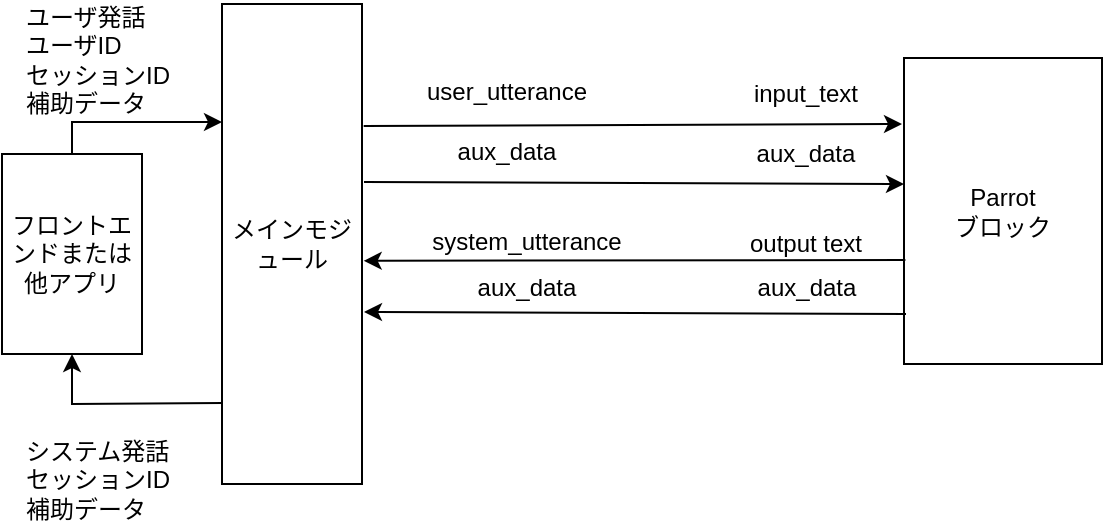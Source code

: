 <mxfile version="24.5.3" type="device">
  <diagram id="0jzvoz7xoONC1ta8vLtH" name="ページ1">
    <mxGraphModel dx="559" dy="390" grid="1" gridSize="10" guides="1" tooltips="1" connect="1" arrows="1" fold="1" page="1" pageScale="1" pageWidth="827" pageHeight="1169" math="0" shadow="0">
      <root>
        <mxCell id="0" />
        <mxCell id="1" parent="0" />
        <mxCell id="6nG_dfres4fqL1OyFaTb-1" value="メインモジュール" style="rounded=0;whiteSpace=wrap;html=1;" parent="1" vertex="1">
          <mxGeometry x="250" y="190" width="70" height="240" as="geometry" />
        </mxCell>
        <mxCell id="6nG_dfres4fqL1OyFaTb-2" value="Parrot&lt;br&gt;ブロック" style="rounded=0;whiteSpace=wrap;html=1;" parent="1" vertex="1">
          <mxGeometry x="591" y="217" width="99" height="153" as="geometry" />
        </mxCell>
        <mxCell id="6nG_dfres4fqL1OyFaTb-5" value="" style="endArrow=classic;html=1;rounded=0;exitX=1.012;exitY=0.128;exitDx=0;exitDy=0;exitPerimeter=0;" parent="1" edge="1">
          <mxGeometry width="50" height="50" relative="1" as="geometry">
            <mxPoint x="320.84" y="251.04" as="sourcePoint" />
            <mxPoint x="590" y="250" as="targetPoint" />
          </mxGeometry>
        </mxCell>
        <mxCell id="6nG_dfres4fqL1OyFaTb-6" value="" style="endArrow=classic;html=1;rounded=0;exitX=0.007;exitY=0.66;exitDx=0;exitDy=0;entryX=1.012;entryY=0.535;entryDx=0;entryDy=0;entryPerimeter=0;exitPerimeter=0;" parent="1" source="6nG_dfres4fqL1OyFaTb-2" target="6nG_dfres4fqL1OyFaTb-1" edge="1">
          <mxGeometry width="50" height="50" relative="1" as="geometry">
            <mxPoint x="321.03" y="324.18" as="sourcePoint" />
            <mxPoint x="330" y="315" as="targetPoint" />
          </mxGeometry>
        </mxCell>
        <mxCell id="6nG_dfres4fqL1OyFaTb-11" value="" style="endArrow=classic;html=1;rounded=0;exitX=0.5;exitY=0;exitDx=0;exitDy=0;" parent="1" source="7yFsLuSHQwP80PSkCyWd-15" edge="1">
          <mxGeometry width="50" height="50" relative="1" as="geometry">
            <mxPoint x="170" y="192" as="sourcePoint" />
            <mxPoint x="250" y="249" as="targetPoint" />
            <Array as="points">
              <mxPoint x="175" y="249" />
            </Array>
          </mxGeometry>
        </mxCell>
        <mxCell id="6nG_dfres4fqL1OyFaTb-12" value="" style="endArrow=classic;html=1;rounded=0;entryX=0.5;entryY=1;entryDx=0;entryDy=0;exitX=0.007;exitY=0.894;exitDx=0;exitDy=0;exitPerimeter=0;" parent="1" target="7yFsLuSHQwP80PSkCyWd-15" edge="1">
          <mxGeometry width="50" height="50" relative="1" as="geometry">
            <mxPoint x="250.49" y="389.56" as="sourcePoint" />
            <mxPoint x="170" y="531" as="targetPoint" />
            <Array as="points">
              <mxPoint x="175" y="390" />
            </Array>
          </mxGeometry>
        </mxCell>
        <mxCell id="W3RRk2SyyBqXtN76rQBY-3" value="システム発話&lt;br&gt;セッションID&lt;br&gt;補助データ" style="text;html=1;strokeColor=none;fillColor=none;align=left;verticalAlign=middle;whiteSpace=wrap;rounded=0;" parent="1" vertex="1">
          <mxGeometry x="150" y="415" width="100" height="25" as="geometry" />
        </mxCell>
        <mxCell id="iua9zefK4cCjFermVdLk-1" value="input_text" style="text;html=1;strokeColor=none;fillColor=none;align=center;verticalAlign=middle;whiteSpace=wrap;rounded=0;" parent="1" vertex="1">
          <mxGeometry x="512" y="220" width="60" height="30" as="geometry" />
        </mxCell>
        <mxCell id="iua9zefK4cCjFermVdLk-2" value="user_utterance" style="text;html=1;strokeColor=none;fillColor=none;align=center;verticalAlign=middle;whiteSpace=wrap;rounded=0;" parent="1" vertex="1">
          <mxGeometry x="350" y="222" width="85" height="23" as="geometry" />
        </mxCell>
        <mxCell id="iua9zefK4cCjFermVdLk-4" value="output text" style="text;html=1;strokeColor=none;fillColor=none;align=center;verticalAlign=middle;whiteSpace=wrap;rounded=0;" parent="1" vertex="1">
          <mxGeometry x="512" y="287.75" width="60" height="44.5" as="geometry" />
        </mxCell>
        <mxCell id="7yFsLuSHQwP80PSkCyWd-15" value="フロントエンドまたは他アプリ" style="rounded=0;whiteSpace=wrap;html=1;" parent="1" vertex="1">
          <mxGeometry x="140" y="265" width="70" height="100" as="geometry" />
        </mxCell>
        <mxCell id="7yFsLuSHQwP80PSkCyWd-17" value="ユーザ発話&lt;br&gt;ユーザID&lt;br&gt;セッションID&lt;br&gt;補助データ" style="text;html=1;strokeColor=none;fillColor=none;align=left;verticalAlign=middle;whiteSpace=wrap;rounded=0;" parent="1" vertex="1">
          <mxGeometry x="150" y="205" width="100" height="25" as="geometry" />
        </mxCell>
        <mxCell id="SJaTg1eMGeYwgWBnKDx6-2" value="" style="endArrow=classic;html=1;rounded=0;entryX=0;entryY=0.25;entryDx=0;entryDy=0;exitX=1.019;exitY=0.137;exitDx=0;exitDy=0;exitPerimeter=0;" edge="1" parent="1">
          <mxGeometry width="50" height="50" relative="1" as="geometry">
            <mxPoint x="321" y="279" as="sourcePoint" />
            <mxPoint x="591" y="280" as="targetPoint" />
          </mxGeometry>
        </mxCell>
        <mxCell id="SJaTg1eMGeYwgWBnKDx6-3" value="aux_data" style="text;html=1;strokeColor=none;fillColor=none;align=center;verticalAlign=middle;whiteSpace=wrap;rounded=0;" vertex="1" parent="1">
          <mxGeometry x="512" y="250" width="60" height="30" as="geometry" />
        </mxCell>
        <mxCell id="SJaTg1eMGeYwgWBnKDx6-4" value="aux_data" style="text;html=1;strokeColor=none;fillColor=none;align=center;verticalAlign=middle;whiteSpace=wrap;rounded=0;" vertex="1" parent="1">
          <mxGeometry x="350" y="252" width="85" height="23" as="geometry" />
        </mxCell>
        <mxCell id="SJaTg1eMGeYwgWBnKDx6-5" value="" style="endArrow=classic;html=1;rounded=0;exitX=0;exitY=0.75;exitDx=0;exitDy=0;entryX=0.999;entryY=0.293;entryDx=0;entryDy=0;entryPerimeter=0;" edge="1" parent="1">
          <mxGeometry width="50" height="50" relative="1" as="geometry">
            <mxPoint x="592" y="345" as="sourcePoint" />
            <mxPoint x="321" y="344" as="targetPoint" />
          </mxGeometry>
        </mxCell>
        <mxCell id="SJaTg1eMGeYwgWBnKDx6-11" value="aux_data" style="text;html=1;strokeColor=none;fillColor=none;align=center;verticalAlign=middle;whiteSpace=wrap;rounded=0;" vertex="1" parent="1">
          <mxGeometry x="360" y="320" width="85" height="23" as="geometry" />
        </mxCell>
        <mxCell id="SJaTg1eMGeYwgWBnKDx6-12" value="system_utterance" style="text;html=1;strokeColor=none;fillColor=none;align=center;verticalAlign=middle;whiteSpace=wrap;rounded=0;" vertex="1" parent="1">
          <mxGeometry x="360" y="297" width="85" height="23" as="geometry" />
        </mxCell>
        <mxCell id="SJaTg1eMGeYwgWBnKDx6-13" value="aux_data" style="text;html=1;strokeColor=none;fillColor=none;align=center;verticalAlign=middle;whiteSpace=wrap;rounded=0;" vertex="1" parent="1">
          <mxGeometry x="499.5" y="320" width="85" height="23" as="geometry" />
        </mxCell>
      </root>
    </mxGraphModel>
  </diagram>
</mxfile>
